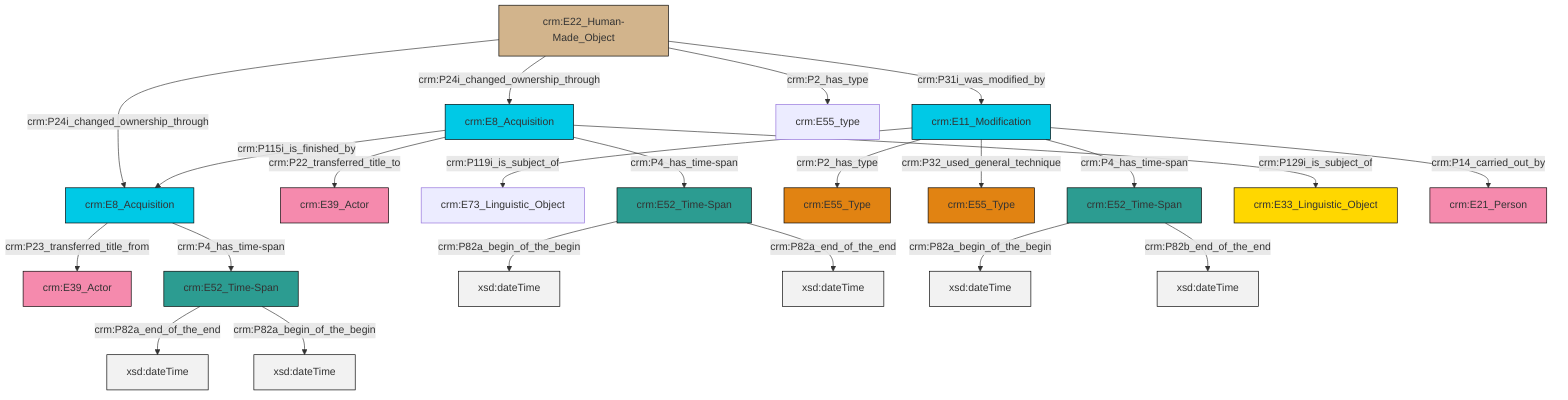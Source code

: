 graph TD
classDef Literal fill:#f2f2f2,stroke:#000000;
classDef CRM_Entity fill:#FFFFFF,stroke:#000000;
classDef Temporal_Entity fill:#00C9E6, stroke:#000000;
classDef Type fill:#E18312, stroke:#000000;
classDef Time-Span fill:#2C9C91, stroke:#000000;
classDef Appellation fill:#FFEB7F, stroke:#000000;
classDef Place fill:#008836, stroke:#000000;
classDef Persistent_Item fill:#B266B2, stroke:#000000;
classDef Conceptual_Object fill:#FFD700, stroke:#000000;
classDef Physical_Thing fill:#D2B48C, stroke:#000000;
classDef Actor fill:#f58aad, stroke:#000000;
classDef PC_Classes fill:#4ce600, stroke:#000000;
classDef Multi fill:#cccccc,stroke:#000000;

0["crm:E22_Human-Made_Object"]:::Physical_Thing -->|crm:P24i_changed_ownership_through| 1["crm:E8_Acquisition"]:::Temporal_Entity
2["crm:E8_Acquisition"]:::Temporal_Entity -->|crm:P22_transferred_title_to| 3["crm:E39_Actor"]:::Actor
4["crm:E11_Modification"]:::Temporal_Entity -->|crm:P119i_is_subject_of| 5["crm:E73_Linguistic_Object"]:::Default
4["crm:E11_Modification"]:::Temporal_Entity -->|crm:P4_has_time-span| 6["crm:E52_Time-Span"]:::Time-Span
14["crm:E52_Time-Span"]:::Time-Span -->|crm:P82a_end_of_the_end| 15[xsd:dateTime]:::Literal
1["crm:E8_Acquisition"]:::Temporal_Entity -->|crm:P23_transferred_title_from| 11["crm:E39_Actor"]:::Actor
0["crm:E22_Human-Made_Object"]:::Physical_Thing -->|crm:P2_has_type| 16["crm:E55_type"]:::Default
19["crm:E52_Time-Span"]:::Time-Span -->|crm:P82a_begin_of_the_begin| 20[xsd:dateTime]:::Literal
2["crm:E8_Acquisition"]:::Temporal_Entity -->|crm:P129i_is_subject_of| 21["crm:E33_Linguistic_Object"]:::Conceptual_Object
2["crm:E8_Acquisition"]:::Temporal_Entity -->|crm:P4_has_time-span| 19["crm:E52_Time-Span"]:::Time-Span
1["crm:E8_Acquisition"]:::Temporal_Entity -->|crm:P4_has_time-span| 14["crm:E52_Time-Span"]:::Time-Span
14["crm:E52_Time-Span"]:::Time-Span -->|crm:P82a_begin_of_the_begin| 26[xsd:dateTime]:::Literal
19["crm:E52_Time-Span"]:::Time-Span -->|crm:P82a_end_of_the_end| 27[xsd:dateTime]:::Literal
0["crm:E22_Human-Made_Object"]:::Physical_Thing -->|crm:P31i_was_modified_by| 4["crm:E11_Modification"]:::Temporal_Entity
4["crm:E11_Modification"]:::Temporal_Entity -->|crm:P14_carried_out_by| 28["crm:E21_Person"]:::Actor
2["crm:E8_Acquisition"]:::Temporal_Entity -->|crm:P115i_is_finished_by| 1["crm:E8_Acquisition"]:::Temporal_Entity
0["crm:E22_Human-Made_Object"]:::Physical_Thing -->|crm:P24i_changed_ownership_through| 2["crm:E8_Acquisition"]:::Temporal_Entity
6["crm:E52_Time-Span"]:::Time-Span -->|crm:P82a_begin_of_the_begin| 29[xsd:dateTime]:::Literal
6["crm:E52_Time-Span"]:::Time-Span -->|crm:P82b_end_of_the_end| 33[xsd:dateTime]:::Literal
4["crm:E11_Modification"]:::Temporal_Entity -->|crm:P2_has_type| 7["crm:E55_Type"]:::Type
4["crm:E11_Modification"]:::Temporal_Entity -->|crm:P32_used_general_technique| 9["crm:E55_Type"]:::Type